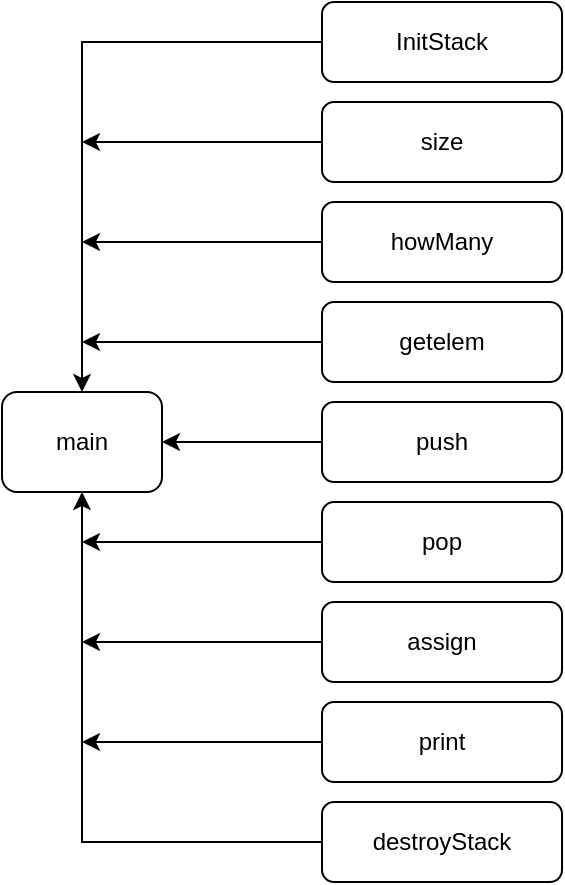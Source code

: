 <mxfile version="12.3.1" type="github" pages="1">
  <diagram id="RxnfN1g1F3TeeVOg4sun" name="Page-1">
    <mxGraphModel dx="1422" dy="762" grid="1" gridSize="10" guides="1" tooltips="1" connect="1" arrows="1" fold="1" page="1" pageScale="1" pageWidth="827" pageHeight="1169" math="0" shadow="0">
      <root>
        <mxCell id="0"/>
        <mxCell id="1" parent="0"/>
        <mxCell id="wxd9c2k9T46__YOKC8Sx-1" value="main" style="rounded=1;whiteSpace=wrap;html=1;" vertex="1" parent="1">
          <mxGeometry x="50" y="335" width="80" height="50" as="geometry"/>
        </mxCell>
        <mxCell id="wxd9c2k9T46__YOKC8Sx-21" style="edgeStyle=orthogonalEdgeStyle;rounded=0;orthogonalLoop=1;jettySize=auto;html=1;exitX=0;exitY=0.5;exitDx=0;exitDy=0;entryX=1;entryY=0.5;entryDx=0;entryDy=0;" edge="1" parent="1" source="wxd9c2k9T46__YOKC8Sx-6" target="wxd9c2k9T46__YOKC8Sx-1">
          <mxGeometry relative="1" as="geometry"/>
        </mxCell>
        <mxCell id="wxd9c2k9T46__YOKC8Sx-6" value="push" style="rounded=1;whiteSpace=wrap;html=1;" vertex="1" parent="1">
          <mxGeometry x="210" y="340" width="120" height="40" as="geometry"/>
        </mxCell>
        <mxCell id="wxd9c2k9T46__YOKC8Sx-25" style="edgeStyle=orthogonalEdgeStyle;rounded=0;orthogonalLoop=1;jettySize=auto;html=1;exitX=0;exitY=0.5;exitDx=0;exitDy=0;" edge="1" parent="1" source="wxd9c2k9T46__YOKC8Sx-7">
          <mxGeometry relative="1" as="geometry">
            <mxPoint x="90" y="410" as="targetPoint"/>
          </mxGeometry>
        </mxCell>
        <mxCell id="wxd9c2k9T46__YOKC8Sx-7" value="pop" style="rounded=1;whiteSpace=wrap;html=1;" vertex="1" parent="1">
          <mxGeometry x="210" y="390" width="120" height="40" as="geometry"/>
        </mxCell>
        <mxCell id="wxd9c2k9T46__YOKC8Sx-20" style="edgeStyle=orthogonalEdgeStyle;rounded=0;orthogonalLoop=1;jettySize=auto;html=1;exitX=0;exitY=0.5;exitDx=0;exitDy=0;" edge="1" parent="1" source="wxd9c2k9T46__YOKC8Sx-8">
          <mxGeometry relative="1" as="geometry">
            <mxPoint x="90" y="310" as="targetPoint"/>
          </mxGeometry>
        </mxCell>
        <mxCell id="wxd9c2k9T46__YOKC8Sx-8" value="getelem" style="rounded=1;whiteSpace=wrap;html=1;" vertex="1" parent="1">
          <mxGeometry x="210" y="290" width="120" height="40" as="geometry"/>
        </mxCell>
        <mxCell id="wxd9c2k9T46__YOKC8Sx-18" style="edgeStyle=orthogonalEdgeStyle;rounded=0;orthogonalLoop=1;jettySize=auto;html=1;exitX=0;exitY=0.5;exitDx=0;exitDy=0;" edge="1" parent="1" source="wxd9c2k9T46__YOKC8Sx-9">
          <mxGeometry relative="1" as="geometry">
            <mxPoint x="90" y="210" as="targetPoint"/>
          </mxGeometry>
        </mxCell>
        <mxCell id="wxd9c2k9T46__YOKC8Sx-9" value="size" style="rounded=1;whiteSpace=wrap;html=1;" vertex="1" parent="1">
          <mxGeometry x="210" y="190" width="120" height="40" as="geometry"/>
        </mxCell>
        <mxCell id="wxd9c2k9T46__YOKC8Sx-19" style="edgeStyle=orthogonalEdgeStyle;rounded=0;orthogonalLoop=1;jettySize=auto;html=1;exitX=0;exitY=0.5;exitDx=0;exitDy=0;" edge="1" parent="1" source="wxd9c2k9T46__YOKC8Sx-10">
          <mxGeometry relative="1" as="geometry">
            <mxPoint x="90" y="260" as="targetPoint"/>
          </mxGeometry>
        </mxCell>
        <mxCell id="wxd9c2k9T46__YOKC8Sx-10" value="howMany" style="rounded=1;whiteSpace=wrap;html=1;" vertex="1" parent="1">
          <mxGeometry x="210" y="240" width="120" height="40" as="geometry"/>
        </mxCell>
        <mxCell id="wxd9c2k9T46__YOKC8Sx-17" style="edgeStyle=orthogonalEdgeStyle;rounded=0;orthogonalLoop=1;jettySize=auto;html=1;exitX=0;exitY=0.5;exitDx=0;exitDy=0;" edge="1" parent="1" source="wxd9c2k9T46__YOKC8Sx-11" target="wxd9c2k9T46__YOKC8Sx-1">
          <mxGeometry relative="1" as="geometry"/>
        </mxCell>
        <mxCell id="wxd9c2k9T46__YOKC8Sx-11" value="InitStack" style="rounded=1;whiteSpace=wrap;html=1;" vertex="1" parent="1">
          <mxGeometry x="210" y="140" width="120" height="40" as="geometry"/>
        </mxCell>
        <mxCell id="wxd9c2k9T46__YOKC8Sx-27" style="edgeStyle=orthogonalEdgeStyle;rounded=0;orthogonalLoop=1;jettySize=auto;html=1;exitX=0;exitY=0.5;exitDx=0;exitDy=0;" edge="1" parent="1" source="wxd9c2k9T46__YOKC8Sx-12">
          <mxGeometry relative="1" as="geometry">
            <mxPoint x="90" y="510" as="targetPoint"/>
          </mxGeometry>
        </mxCell>
        <mxCell id="wxd9c2k9T46__YOKC8Sx-12" value="print" style="rounded=1;whiteSpace=wrap;html=1;" vertex="1" parent="1">
          <mxGeometry x="210" y="490" width="120" height="40" as="geometry"/>
        </mxCell>
        <mxCell id="wxd9c2k9T46__YOKC8Sx-24" style="edgeStyle=orthogonalEdgeStyle;rounded=0;orthogonalLoop=1;jettySize=auto;html=1;exitX=0;exitY=0.5;exitDx=0;exitDy=0;entryX=0.5;entryY=1;entryDx=0;entryDy=0;" edge="1" parent="1" source="wxd9c2k9T46__YOKC8Sx-13" target="wxd9c2k9T46__YOKC8Sx-1">
          <mxGeometry relative="1" as="geometry"/>
        </mxCell>
        <mxCell id="wxd9c2k9T46__YOKC8Sx-13" value="destroyStack" style="rounded=1;whiteSpace=wrap;html=1;" vertex="1" parent="1">
          <mxGeometry x="210" y="540" width="120" height="40" as="geometry"/>
        </mxCell>
        <mxCell id="wxd9c2k9T46__YOKC8Sx-26" style="edgeStyle=orthogonalEdgeStyle;rounded=0;orthogonalLoop=1;jettySize=auto;html=1;exitX=0;exitY=0.5;exitDx=0;exitDy=0;" edge="1" parent="1" source="wxd9c2k9T46__YOKC8Sx-14">
          <mxGeometry relative="1" as="geometry">
            <mxPoint x="90" y="460" as="targetPoint"/>
          </mxGeometry>
        </mxCell>
        <mxCell id="wxd9c2k9T46__YOKC8Sx-14" value="assign" style="rounded=1;whiteSpace=wrap;html=1;" vertex="1" parent="1">
          <mxGeometry x="210" y="440" width="120" height="40" as="geometry"/>
        </mxCell>
      </root>
    </mxGraphModel>
  </diagram>
</mxfile>
